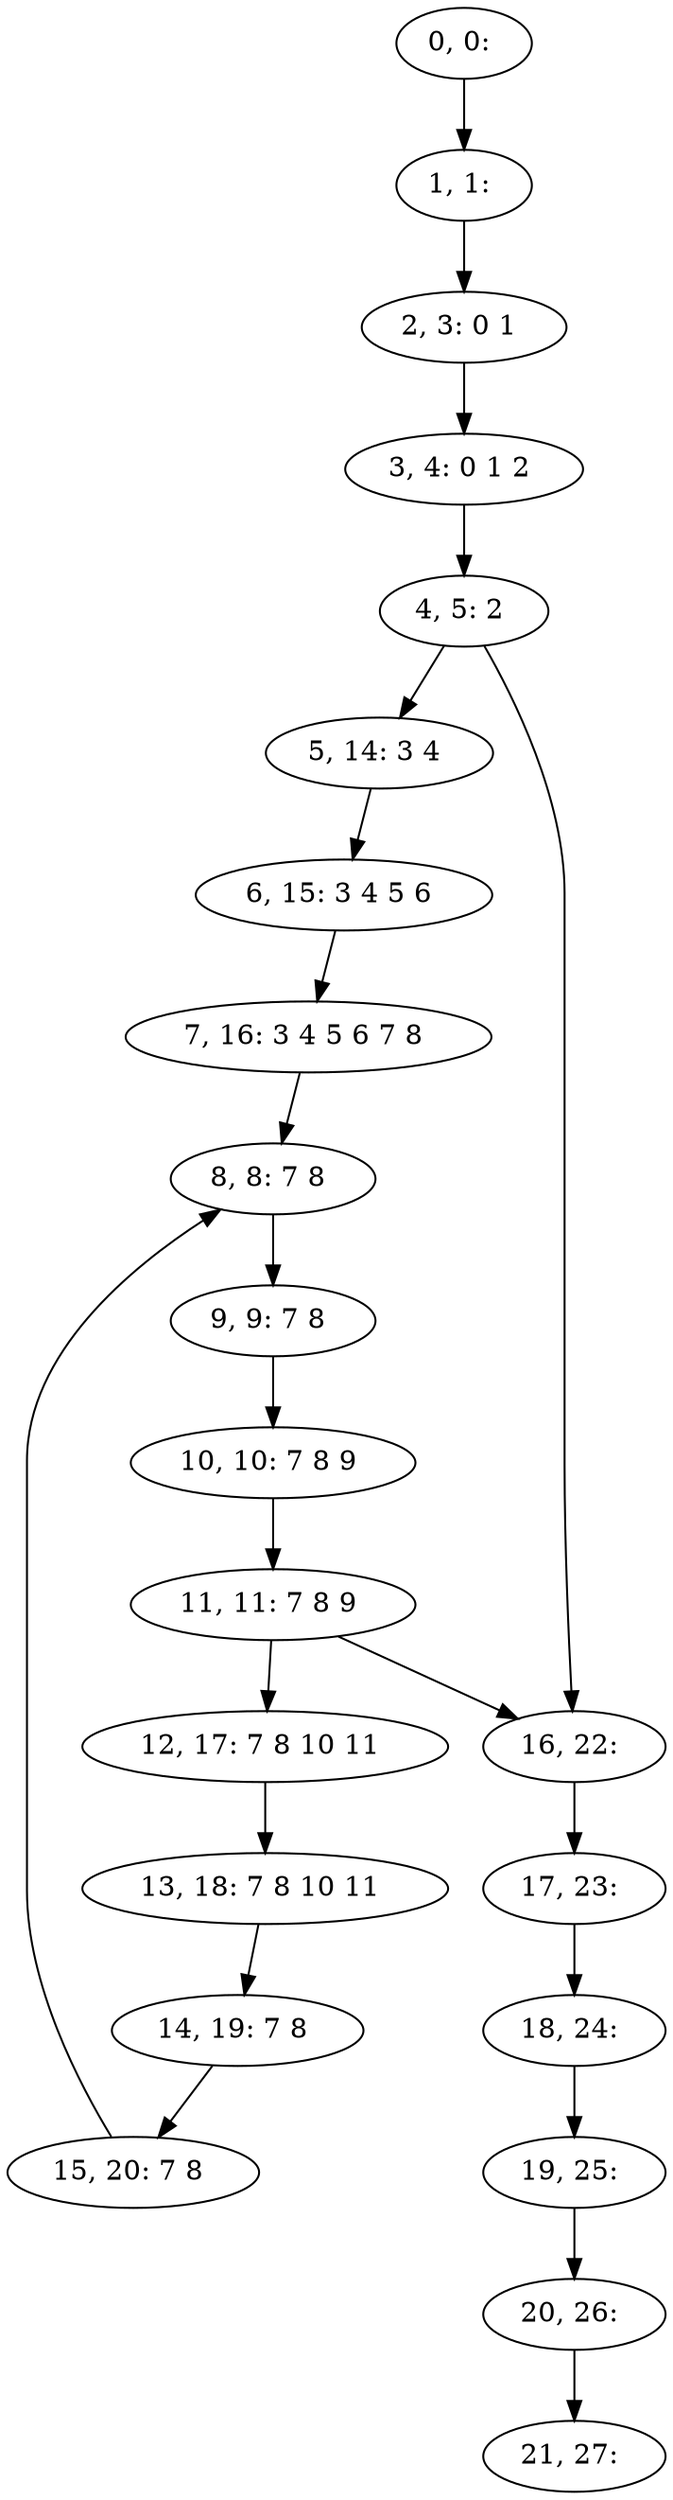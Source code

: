 digraph G {
0[label="0, 0: "];
1[label="1, 1: "];
2[label="2, 3: 0 1 "];
3[label="3, 4: 0 1 2 "];
4[label="4, 5: 2 "];
5[label="5, 14: 3 4 "];
6[label="6, 15: 3 4 5 6 "];
7[label="7, 16: 3 4 5 6 7 8 "];
8[label="8, 8: 7 8 "];
9[label="9, 9: 7 8 "];
10[label="10, 10: 7 8 9 "];
11[label="11, 11: 7 8 9 "];
12[label="12, 17: 7 8 10 11 "];
13[label="13, 18: 7 8 10 11 "];
14[label="14, 19: 7 8 "];
15[label="15, 20: 7 8 "];
16[label="16, 22: "];
17[label="17, 23: "];
18[label="18, 24: "];
19[label="19, 25: "];
20[label="20, 26: "];
21[label="21, 27: "];
0->1 ;
1->2 ;
2->3 ;
3->4 ;
4->5 ;
4->16 ;
5->6 ;
6->7 ;
7->8 ;
8->9 ;
9->10 ;
10->11 ;
11->12 ;
11->16 ;
12->13 ;
13->14 ;
14->15 ;
15->8 ;
16->17 ;
17->18 ;
18->19 ;
19->20 ;
20->21 ;
}
